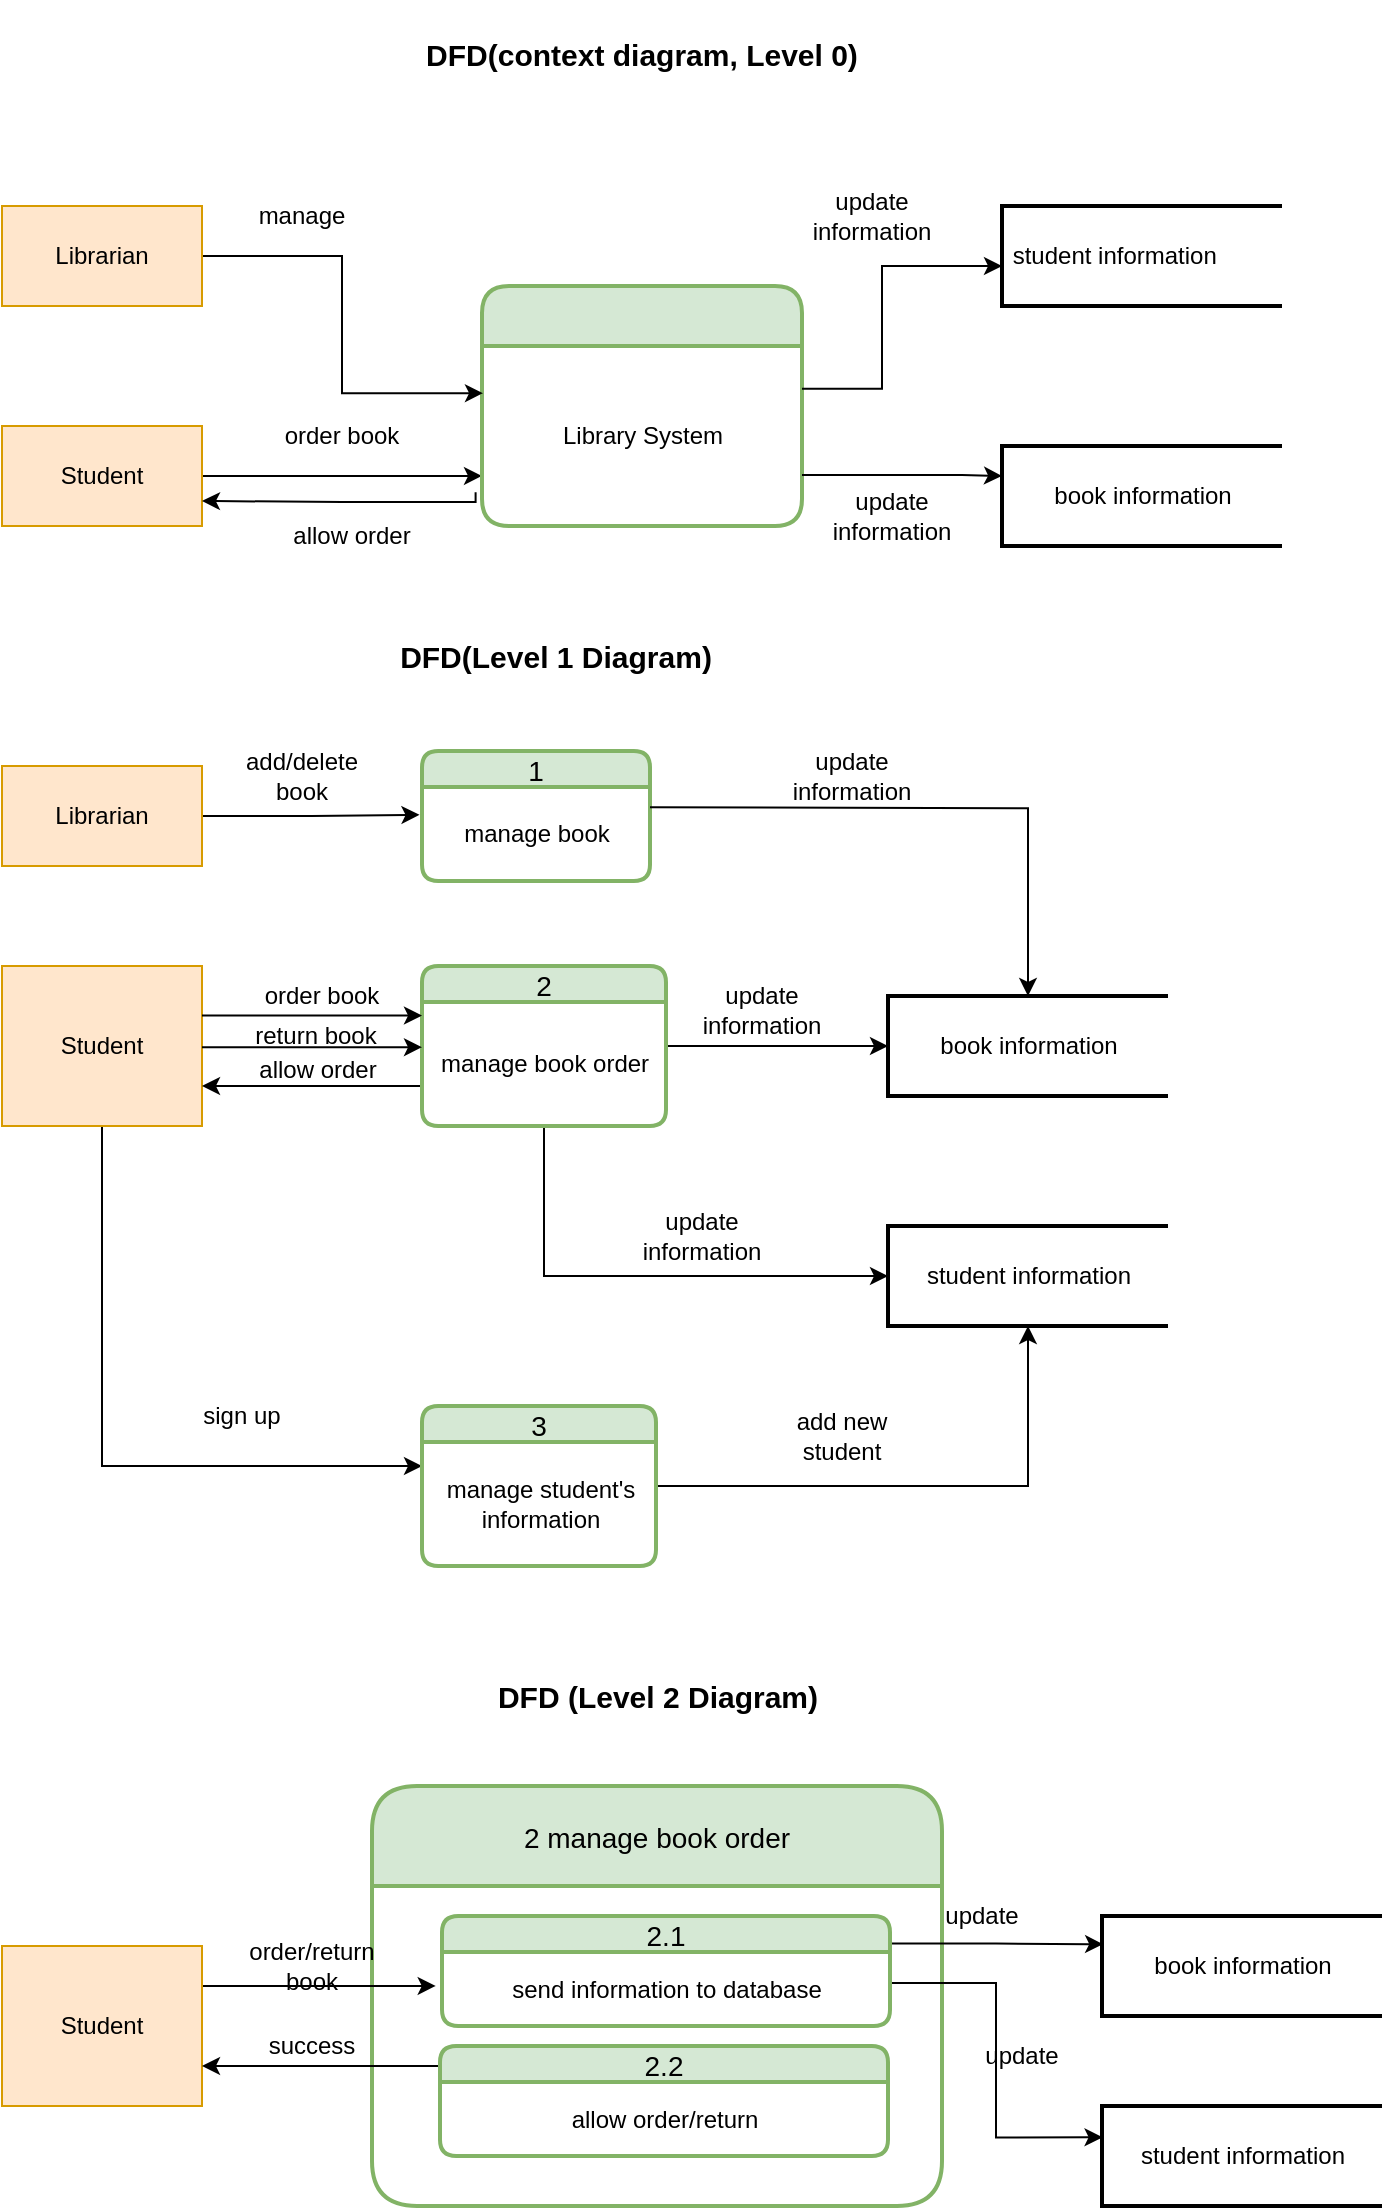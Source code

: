 <mxfile version="20.8.3" type="github">
  <diagram id="PR9pS0y9tIhNkCI7RKdT" name="第 1 页">
    <mxGraphModel dx="2146" dy="920" grid="1" gridSize="10" guides="1" tooltips="1" connect="1" arrows="1" fold="1" page="1" pageScale="1" pageWidth="827" pageHeight="1169" math="0" shadow="0">
      <root>
        <mxCell id="0" />
        <mxCell id="1" parent="0" />
        <mxCell id="kZfyNyiyons217a6snOg-15" style="edgeStyle=orthogonalEdgeStyle;rounded=0;orthogonalLoop=1;jettySize=auto;html=1;exitX=1;exitY=0.5;exitDx=0;exitDy=0;entryX=0;entryY=0.722;entryDx=0;entryDy=0;entryPerimeter=0;" edge="1" parent="1" source="kZfyNyiyons217a6snOg-1" target="kZfyNyiyons217a6snOg-9">
          <mxGeometry relative="1" as="geometry" />
        </mxCell>
        <mxCell id="kZfyNyiyons217a6snOg-1" value="Student" style="rounded=0;whiteSpace=wrap;html=1;fillColor=#ffe6cc;strokeColor=#d79b00;" vertex="1" parent="1">
          <mxGeometry x="90" y="340" width="100" height="50" as="geometry" />
        </mxCell>
        <mxCell id="kZfyNyiyons217a6snOg-7" value="" style="swimlane;childLayout=stackLayout;horizontal=1;startSize=30;horizontalStack=0;rounded=1;fontSize=14;fontStyle=0;strokeWidth=2;resizeParent=0;resizeLast=1;shadow=0;dashed=0;align=center;fillColor=#d5e8d4;strokeColor=#82b366;" vertex="1" parent="1">
          <mxGeometry x="330" y="270" width="160" height="120" as="geometry" />
        </mxCell>
        <mxCell id="kZfyNyiyons217a6snOg-9" value="Library System" style="text;html=1;align=center;verticalAlign=middle;resizable=0;points=[];autosize=1;strokeColor=none;fillColor=none;" vertex="1" parent="kZfyNyiyons217a6snOg-7">
          <mxGeometry y="30" width="160" height="90" as="geometry" />
        </mxCell>
        <mxCell id="kZfyNyiyons217a6snOg-14" style="edgeStyle=orthogonalEdgeStyle;rounded=0;orthogonalLoop=1;jettySize=auto;html=1;exitX=1;exitY=0.5;exitDx=0;exitDy=0;entryX=0.003;entryY=0.262;entryDx=0;entryDy=0;entryPerimeter=0;" edge="1" parent="1" source="kZfyNyiyons217a6snOg-10" target="kZfyNyiyons217a6snOg-9">
          <mxGeometry relative="1" as="geometry">
            <Array as="points">
              <mxPoint x="260" y="255" />
              <mxPoint x="260" y="324" />
            </Array>
          </mxGeometry>
        </mxCell>
        <mxCell id="kZfyNyiyons217a6snOg-10" value="Librarian" style="rounded=0;whiteSpace=wrap;html=1;fillColor=#ffe6cc;strokeColor=#d79b00;" vertex="1" parent="1">
          <mxGeometry x="90" y="230" width="100" height="50" as="geometry" />
        </mxCell>
        <mxCell id="kZfyNyiyons217a6snOg-11" value="&lt;div style=&quot;text-align: center;&quot;&gt;&lt;span style=&quot;background-color: initial; white-space: pre;&quot;&gt;	&lt;/span&gt;&lt;span style=&quot;background-color: initial;&quot;&gt;student information&lt;/span&gt;&lt;/div&gt;" style="strokeWidth=2;html=1;shape=mxgraph.flowchart.annotation_1;align=left;pointerEvents=1;" vertex="1" parent="1">
          <mxGeometry x="590" y="230" width="140" height="50" as="geometry" />
        </mxCell>
        <mxCell id="kZfyNyiyons217a6snOg-12" value="&lt;div style=&quot;&quot;&gt;book information&lt;/div&gt;" style="strokeWidth=2;html=1;shape=mxgraph.flowchart.annotation_1;align=center;pointerEvents=1;" vertex="1" parent="1">
          <mxGeometry x="590" y="350" width="140" height="50" as="geometry" />
        </mxCell>
        <mxCell id="kZfyNyiyons217a6snOg-17" style="edgeStyle=orthogonalEdgeStyle;rounded=0;orthogonalLoop=1;jettySize=auto;html=1;exitX=1;exitY=0.5;exitDx=0;exitDy=0;" edge="1" parent="1">
          <mxGeometry relative="1" as="geometry">
            <mxPoint x="490" y="321.4" as="sourcePoint" />
            <mxPoint x="590" y="260" as="targetPoint" />
            <Array as="points">
              <mxPoint x="530" y="321" />
              <mxPoint x="530" y="260" />
              <mxPoint x="580" y="260" />
            </Array>
          </mxGeometry>
        </mxCell>
        <mxCell id="kZfyNyiyons217a6snOg-18" style="edgeStyle=orthogonalEdgeStyle;rounded=0;orthogonalLoop=1;jettySize=auto;html=1;exitX=1;exitY=0.5;exitDx=0;exitDy=0;" edge="1" parent="1">
          <mxGeometry relative="1" as="geometry">
            <mxPoint x="490" y="364.52" as="sourcePoint" />
            <mxPoint x="590" y="365" as="targetPoint" />
            <Array as="points">
              <mxPoint x="570" y="365" />
              <mxPoint x="570" y="365" />
            </Array>
          </mxGeometry>
        </mxCell>
        <mxCell id="kZfyNyiyons217a6snOg-19" value="manage" style="text;strokeColor=none;align=center;fillColor=none;html=1;verticalAlign=middle;whiteSpace=wrap;rounded=0;" vertex="1" parent="1">
          <mxGeometry x="210" y="220" width="60" height="30" as="geometry" />
        </mxCell>
        <mxCell id="kZfyNyiyons217a6snOg-20" value="order book" style="text;strokeColor=none;align=center;fillColor=none;html=1;verticalAlign=middle;whiteSpace=wrap;rounded=0;" vertex="1" parent="1">
          <mxGeometry x="230" y="330" width="60" height="30" as="geometry" />
        </mxCell>
        <mxCell id="kZfyNyiyons217a6snOg-23" style="edgeStyle=orthogonalEdgeStyle;rounded=0;orthogonalLoop=1;jettySize=auto;html=1;exitX=-0.02;exitY=0.813;exitDx=0;exitDy=0;entryX=1;entryY=0.75;entryDx=0;entryDy=0;exitPerimeter=0;" edge="1" parent="1" source="kZfyNyiyons217a6snOg-9" target="kZfyNyiyons217a6snOg-1">
          <mxGeometry relative="1" as="geometry">
            <mxPoint x="190" y="450.02" as="sourcePoint" />
            <mxPoint x="330" y="450" as="targetPoint" />
            <Array as="points">
              <mxPoint x="327" y="378" />
              <mxPoint x="260" y="378" />
            </Array>
          </mxGeometry>
        </mxCell>
        <mxCell id="kZfyNyiyons217a6snOg-24" value="allow order" style="text;strokeColor=none;align=center;fillColor=none;html=1;verticalAlign=middle;whiteSpace=wrap;rounded=0;" vertex="1" parent="1">
          <mxGeometry x="230" y="380" width="70" height="30" as="geometry" />
        </mxCell>
        <mxCell id="kZfyNyiyons217a6snOg-25" value="update information" style="text;strokeColor=none;align=center;fillColor=none;html=1;verticalAlign=middle;whiteSpace=wrap;rounded=0;" vertex="1" parent="1">
          <mxGeometry x="490" y="220" width="70" height="30" as="geometry" />
        </mxCell>
        <mxCell id="kZfyNyiyons217a6snOg-26" value="update information" style="text;strokeColor=none;align=center;fillColor=none;html=1;verticalAlign=middle;whiteSpace=wrap;rounded=0;" vertex="1" parent="1">
          <mxGeometry x="500" y="370" width="70" height="30" as="geometry" />
        </mxCell>
        <mxCell id="kZfyNyiyons217a6snOg-27" value="&lt;font style=&quot;font-size: 15px;&quot;&gt;&lt;b&gt;&lt;br&gt;DFD(context diagram, Level 0)&lt;br&gt;&lt;/b&gt;&lt;/font&gt;" style="text;strokeColor=none;align=center;fillColor=none;html=1;verticalAlign=middle;whiteSpace=wrap;rounded=0;" vertex="1" parent="1">
          <mxGeometry x="287" y="130" width="246" height="30" as="geometry" />
        </mxCell>
        <mxCell id="kZfyNyiyons217a6snOg-33" style="edgeStyle=orthogonalEdgeStyle;rounded=0;orthogonalLoop=1;jettySize=auto;html=1;exitX=1;exitY=0.5;exitDx=0;exitDy=0;entryX=-0.011;entryY=0.296;entryDx=0;entryDy=0;entryPerimeter=0;fontSize=15;" edge="1" parent="1" source="kZfyNyiyons217a6snOg-28" target="kZfyNyiyons217a6snOg-31">
          <mxGeometry relative="1" as="geometry" />
        </mxCell>
        <mxCell id="kZfyNyiyons217a6snOg-28" value="Librarian" style="rounded=0;whiteSpace=wrap;html=1;fillColor=#ffe6cc;strokeColor=#d79b00;" vertex="1" parent="1">
          <mxGeometry x="90" y="510" width="100" height="50" as="geometry" />
        </mxCell>
        <mxCell id="kZfyNyiyons217a6snOg-30" value="1" style="swimlane;childLayout=stackLayout;horizontal=1;startSize=18;horizontalStack=0;rounded=1;fontSize=14;fontStyle=0;strokeWidth=2;resizeParent=0;resizeLast=1;shadow=0;dashed=0;align=center;fillColor=#d5e8d4;strokeColor=#82b366;" vertex="1" parent="1">
          <mxGeometry x="300" y="502.5" width="114" height="65" as="geometry">
            <mxRectangle x="314" y="502.5" width="50" height="30" as="alternateBounds" />
          </mxGeometry>
        </mxCell>
        <mxCell id="kZfyNyiyons217a6snOg-31" value="manage book" style="text;html=1;align=center;verticalAlign=middle;resizable=0;points=[];autosize=1;strokeColor=none;fillColor=none;" vertex="1" parent="kZfyNyiyons217a6snOg-30">
          <mxGeometry y="18" width="114" height="47" as="geometry" />
        </mxCell>
        <mxCell id="kZfyNyiyons217a6snOg-32" value="&lt;div style=&quot;&quot;&gt;book information&lt;/div&gt;" style="strokeWidth=2;html=1;shape=mxgraph.flowchart.annotation_1;align=center;pointerEvents=1;" vertex="1" parent="1">
          <mxGeometry x="533" y="625" width="140" height="50" as="geometry" />
        </mxCell>
        <mxCell id="kZfyNyiyons217a6snOg-34" value="add/delete&lt;br&gt;book" style="text;strokeColor=none;align=center;fillColor=none;html=1;verticalAlign=middle;whiteSpace=wrap;rounded=0;" vertex="1" parent="1">
          <mxGeometry x="205" y="500" width="70" height="30" as="geometry" />
        </mxCell>
        <mxCell id="kZfyNyiyons217a6snOg-35" style="edgeStyle=orthogonalEdgeStyle;rounded=0;orthogonalLoop=1;jettySize=auto;html=1;exitX=1;exitY=0.5;exitDx=0;exitDy=0;fontSize=15;" edge="1" parent="1" target="kZfyNyiyons217a6snOg-32">
          <mxGeometry relative="1" as="geometry">
            <mxPoint x="414" y="530.59" as="sourcePoint" />
            <mxPoint x="522.746" y="530.002" as="targetPoint" />
          </mxGeometry>
        </mxCell>
        <mxCell id="kZfyNyiyons217a6snOg-36" value="update information" style="text;strokeColor=none;align=center;fillColor=none;html=1;verticalAlign=middle;whiteSpace=wrap;rounded=0;" vertex="1" parent="1">
          <mxGeometry x="480" y="500" width="70" height="30" as="geometry" />
        </mxCell>
        <mxCell id="kZfyNyiyons217a6snOg-57" style="edgeStyle=orthogonalEdgeStyle;rounded=0;orthogonalLoop=1;jettySize=auto;html=1;exitX=0.5;exitY=1;exitDx=0;exitDy=0;fontSize=15;" edge="1" parent="1" source="kZfyNyiyons217a6snOg-37">
          <mxGeometry relative="1" as="geometry">
            <mxPoint x="300" y="860" as="targetPoint" />
            <Array as="points">
              <mxPoint x="140" y="860" />
            </Array>
          </mxGeometry>
        </mxCell>
        <mxCell id="kZfyNyiyons217a6snOg-37" value="Student" style="rounded=0;whiteSpace=wrap;html=1;fillColor=#ffe6cc;strokeColor=#d79b00;" vertex="1" parent="1">
          <mxGeometry x="90" y="610" width="100" height="80" as="geometry" />
        </mxCell>
        <mxCell id="kZfyNyiyons217a6snOg-46" style="edgeStyle=orthogonalEdgeStyle;rounded=0;orthogonalLoop=1;jettySize=auto;html=1;exitX=0;exitY=0.75;exitDx=0;exitDy=0;entryX=1;entryY=0.75;entryDx=0;entryDy=0;fontSize=15;" edge="1" parent="1" source="kZfyNyiyons217a6snOg-39" target="kZfyNyiyons217a6snOg-37">
          <mxGeometry relative="1" as="geometry" />
        </mxCell>
        <mxCell id="kZfyNyiyons217a6snOg-52" style="edgeStyle=orthogonalEdgeStyle;rounded=0;orthogonalLoop=1;jettySize=auto;html=1;exitX=1;exitY=0.5;exitDx=0;exitDy=0;fontSize=15;" edge="1" parent="1" source="kZfyNyiyons217a6snOg-39" target="kZfyNyiyons217a6snOg-32">
          <mxGeometry relative="1" as="geometry" />
        </mxCell>
        <mxCell id="kZfyNyiyons217a6snOg-55" style="edgeStyle=orthogonalEdgeStyle;rounded=0;orthogonalLoop=1;jettySize=auto;html=1;exitX=0.5;exitY=1;exitDx=0;exitDy=0;fontSize=15;entryX=0;entryY=0.5;entryDx=0;entryDy=0;entryPerimeter=0;" edge="1" parent="1" source="kZfyNyiyons217a6snOg-39" target="kZfyNyiyons217a6snOg-54">
          <mxGeometry relative="1" as="geometry">
            <mxPoint x="357" y="790" as="targetPoint" />
          </mxGeometry>
        </mxCell>
        <mxCell id="kZfyNyiyons217a6snOg-39" value="2" style="swimlane;childLayout=stackLayout;horizontal=1;startSize=18;horizontalStack=0;rounded=1;fontSize=14;fontStyle=0;strokeWidth=2;resizeParent=0;resizeLast=1;shadow=0;dashed=0;align=center;fillColor=#d5e8d4;strokeColor=#82b366;" vertex="1" parent="1">
          <mxGeometry x="300" y="610" width="122" height="80" as="geometry">
            <mxRectangle x="314" y="502.5" width="50" height="30" as="alternateBounds" />
          </mxGeometry>
        </mxCell>
        <mxCell id="kZfyNyiyons217a6snOg-40" value="manage book order" style="text;html=1;align=center;verticalAlign=middle;resizable=0;points=[];autosize=1;strokeColor=none;fillColor=none;" vertex="1" parent="kZfyNyiyons217a6snOg-39">
          <mxGeometry y="18" width="122" height="62" as="geometry" />
        </mxCell>
        <mxCell id="kZfyNyiyons217a6snOg-43" style="edgeStyle=orthogonalEdgeStyle;rounded=0;orthogonalLoop=1;jettySize=auto;html=1;exitX=1;exitY=0.5;exitDx=0;exitDy=0;fontSize=15;" edge="1" parent="1" target="kZfyNyiyons217a6snOg-40">
          <mxGeometry relative="1" as="geometry">
            <mxPoint x="190" y="650.61" as="sourcePoint" />
            <mxPoint x="299.544" y="650.002" as="targetPoint" />
            <Array as="points">
              <mxPoint x="260" y="650" />
              <mxPoint x="260" y="650" />
            </Array>
          </mxGeometry>
        </mxCell>
        <mxCell id="kZfyNyiyons217a6snOg-45" style="edgeStyle=orthogonalEdgeStyle;rounded=0;orthogonalLoop=1;jettySize=auto;html=1;exitX=1;exitY=0.5;exitDx=0;exitDy=0;fontSize=15;" edge="1" parent="1">
          <mxGeometry relative="1" as="geometry">
            <mxPoint x="190" y="634.76" as="sourcePoint" />
            <mxPoint x="300" y="634.769" as="targetPoint" />
            <Array as="points">
              <mxPoint x="270" y="634.15" />
              <mxPoint x="270" y="634.15" />
            </Array>
          </mxGeometry>
        </mxCell>
        <mxCell id="kZfyNyiyons217a6snOg-47" value="order book" style="text;strokeColor=none;align=center;fillColor=none;html=1;verticalAlign=middle;whiteSpace=wrap;rounded=0;" vertex="1" parent="1">
          <mxGeometry x="210" y="610" width="80" height="30" as="geometry" />
        </mxCell>
        <mxCell id="kZfyNyiyons217a6snOg-48" value="return book" style="text;strokeColor=none;align=center;fillColor=none;html=1;verticalAlign=middle;whiteSpace=wrap;rounded=0;" vertex="1" parent="1">
          <mxGeometry x="207" y="630" width="80" height="30" as="geometry" />
        </mxCell>
        <mxCell id="kZfyNyiyons217a6snOg-49" value="allow order" style="text;strokeColor=none;align=center;fillColor=none;html=1;verticalAlign=middle;whiteSpace=wrap;rounded=0;" vertex="1" parent="1">
          <mxGeometry x="208" y="647" width="80" height="30" as="geometry" />
        </mxCell>
        <mxCell id="kZfyNyiyons217a6snOg-53" value="update information" style="text;strokeColor=none;align=center;fillColor=none;html=1;verticalAlign=middle;whiteSpace=wrap;rounded=0;" vertex="1" parent="1">
          <mxGeometry x="430" y="617" width="80" height="30" as="geometry" />
        </mxCell>
        <mxCell id="kZfyNyiyons217a6snOg-54" value="&lt;div style=&quot;&quot;&gt;student information&lt;/div&gt;" style="strokeWidth=2;html=1;shape=mxgraph.flowchart.annotation_1;align=center;pointerEvents=1;" vertex="1" parent="1">
          <mxGeometry x="533" y="740" width="140" height="50" as="geometry" />
        </mxCell>
        <mxCell id="kZfyNyiyons217a6snOg-56" value="update information" style="text;strokeColor=none;align=center;fillColor=none;html=1;verticalAlign=middle;whiteSpace=wrap;rounded=0;" vertex="1" parent="1">
          <mxGeometry x="400" y="730" width="80" height="30" as="geometry" />
        </mxCell>
        <mxCell id="kZfyNyiyons217a6snOg-61" style="edgeStyle=orthogonalEdgeStyle;rounded=0;orthogonalLoop=1;jettySize=auto;html=1;exitX=1;exitY=0.5;exitDx=0;exitDy=0;entryX=0.5;entryY=1;entryDx=0;entryDy=0;entryPerimeter=0;fontSize=15;" edge="1" parent="1" source="kZfyNyiyons217a6snOg-58" target="kZfyNyiyons217a6snOg-54">
          <mxGeometry relative="1" as="geometry" />
        </mxCell>
        <mxCell id="kZfyNyiyons217a6snOg-58" value="3" style="swimlane;childLayout=stackLayout;horizontal=1;startSize=18;horizontalStack=0;rounded=1;fontSize=14;fontStyle=0;strokeWidth=2;resizeParent=0;resizeLast=1;shadow=0;dashed=0;align=center;fillColor=#d5e8d4;strokeColor=#82b366;" vertex="1" parent="1">
          <mxGeometry x="300" y="830" width="117" height="80" as="geometry">
            <mxRectangle x="314" y="502.5" width="50" height="30" as="alternateBounds" />
          </mxGeometry>
        </mxCell>
        <mxCell id="kZfyNyiyons217a6snOg-59" value="manage student&#39;s&lt;br&gt;information" style="text;html=1;align=center;verticalAlign=middle;resizable=0;points=[];autosize=1;strokeColor=none;fillColor=none;" vertex="1" parent="kZfyNyiyons217a6snOg-58">
          <mxGeometry y="18" width="117" height="62" as="geometry" />
        </mxCell>
        <mxCell id="kZfyNyiyons217a6snOg-60" value="sign up" style="text;strokeColor=none;align=center;fillColor=none;html=1;verticalAlign=middle;whiteSpace=wrap;rounded=0;" vertex="1" parent="1">
          <mxGeometry x="170" y="820" width="80" height="30" as="geometry" />
        </mxCell>
        <mxCell id="kZfyNyiyons217a6snOg-62" value="add new student" style="text;strokeColor=none;align=center;fillColor=none;html=1;verticalAlign=middle;whiteSpace=wrap;rounded=0;" vertex="1" parent="1">
          <mxGeometry x="470" y="830" width="80" height="30" as="geometry" />
        </mxCell>
        <mxCell id="kZfyNyiyons217a6snOg-63" value="&lt;font style=&quot;font-size: 15px;&quot;&gt;&lt;b&gt;DFD(Level 1 Diagram)&lt;br&gt;&lt;/b&gt;&lt;/font&gt;" style="text;strokeColor=none;align=center;fillColor=none;html=1;verticalAlign=middle;whiteSpace=wrap;rounded=0;" vertex="1" parent="1">
          <mxGeometry x="244" y="440" width="246" height="30" as="geometry" />
        </mxCell>
        <mxCell id="kZfyNyiyons217a6snOg-65" value="2 manage book order" style="swimlane;childLayout=stackLayout;horizontal=1;startSize=50;horizontalStack=0;rounded=1;fontSize=14;fontStyle=0;strokeWidth=2;resizeParent=0;resizeLast=1;shadow=0;dashed=0;align=center;fillColor=#d5e8d4;strokeColor=#82b366;" vertex="1" parent="1">
          <mxGeometry x="275" y="1020" width="285" height="210" as="geometry">
            <mxRectangle x="314" y="502.5" width="50" height="30" as="alternateBounds" />
          </mxGeometry>
        </mxCell>
        <mxCell id="kZfyNyiyons217a6snOg-73" style="edgeStyle=orthogonalEdgeStyle;rounded=0;orthogonalLoop=1;jettySize=auto;html=1;exitX=1;exitY=0.25;exitDx=0;exitDy=0;entryX=-0.014;entryY=0.459;entryDx=0;entryDy=0;entryPerimeter=0;fontSize=15;" edge="1" parent="1" source="kZfyNyiyons217a6snOg-67" target="kZfyNyiyons217a6snOg-72">
          <mxGeometry relative="1" as="geometry" />
        </mxCell>
        <mxCell id="kZfyNyiyons217a6snOg-67" value="Student" style="rounded=0;whiteSpace=wrap;html=1;fillColor=#ffe6cc;strokeColor=#d79b00;" vertex="1" parent="1">
          <mxGeometry x="90" y="1100" width="100" height="80" as="geometry" />
        </mxCell>
        <mxCell id="kZfyNyiyons217a6snOg-68" value="&lt;div style=&quot;&quot;&gt;book information&lt;/div&gt;" style="strokeWidth=2;html=1;shape=mxgraph.flowchart.annotation_1;align=center;pointerEvents=1;" vertex="1" parent="1">
          <mxGeometry x="640" y="1085" width="140" height="50" as="geometry" />
        </mxCell>
        <mxCell id="kZfyNyiyons217a6snOg-69" value="&lt;div style=&quot;&quot;&gt;student information&lt;/div&gt;" style="strokeWidth=2;html=1;shape=mxgraph.flowchart.annotation_1;align=center;pointerEvents=1;" vertex="1" parent="1">
          <mxGeometry x="640" y="1180" width="140" height="50" as="geometry" />
        </mxCell>
        <mxCell id="kZfyNyiyons217a6snOg-76" style="edgeStyle=orthogonalEdgeStyle;rounded=0;orthogonalLoop=1;jettySize=auto;html=1;exitX=1.001;exitY=0.42;exitDx=0;exitDy=0;entryX=0.002;entryY=0.313;entryDx=0;entryDy=0;entryPerimeter=0;fontSize=15;exitPerimeter=0;" edge="1" parent="1" source="kZfyNyiyons217a6snOg-72" target="kZfyNyiyons217a6snOg-69">
          <mxGeometry relative="1" as="geometry">
            <Array as="points">
              <mxPoint x="587" y="1118" />
              <mxPoint x="587" y="1196" />
            </Array>
          </mxGeometry>
        </mxCell>
        <mxCell id="kZfyNyiyons217a6snOg-80" style="edgeStyle=orthogonalEdgeStyle;rounded=0;orthogonalLoop=1;jettySize=auto;html=1;exitX=1;exitY=0.25;exitDx=0;exitDy=0;entryX=0.004;entryY=0.282;entryDx=0;entryDy=0;entryPerimeter=0;fontSize=15;" edge="1" parent="1" source="kZfyNyiyons217a6snOg-71" target="kZfyNyiyons217a6snOg-68">
          <mxGeometry relative="1" as="geometry" />
        </mxCell>
        <mxCell id="kZfyNyiyons217a6snOg-71" value="2.1" style="swimlane;childLayout=stackLayout;horizontal=1;startSize=18;horizontalStack=0;rounded=1;fontSize=14;fontStyle=0;strokeWidth=2;resizeParent=0;resizeLast=1;shadow=0;dashed=0;align=center;fillColor=#d5e8d4;strokeColor=#82b366;" vertex="1" parent="1">
          <mxGeometry x="310" y="1085" width="224" height="55" as="geometry">
            <mxRectangle x="314" y="502.5" width="50" height="30" as="alternateBounds" />
          </mxGeometry>
        </mxCell>
        <mxCell id="kZfyNyiyons217a6snOg-72" value="send information to database" style="text;html=1;align=center;verticalAlign=middle;resizable=0;points=[];autosize=1;strokeColor=none;fillColor=none;" vertex="1" parent="kZfyNyiyons217a6snOg-71">
          <mxGeometry y="18" width="224" height="37" as="geometry" />
        </mxCell>
        <mxCell id="kZfyNyiyons217a6snOg-75" value="order/return book" style="text;strokeColor=none;align=center;fillColor=none;html=1;verticalAlign=middle;whiteSpace=wrap;rounded=0;" vertex="1" parent="1">
          <mxGeometry x="200" y="1095" width="90" height="30" as="geometry" />
        </mxCell>
        <mxCell id="kZfyNyiyons217a6snOg-77" value="update" style="text;strokeColor=none;align=center;fillColor=none;html=1;verticalAlign=middle;whiteSpace=wrap;rounded=0;" vertex="1" parent="1">
          <mxGeometry x="540" y="1070" width="80" height="30" as="geometry" />
        </mxCell>
        <mxCell id="kZfyNyiyons217a6snOg-78" value="update" style="text;strokeColor=none;align=center;fillColor=none;html=1;verticalAlign=middle;whiteSpace=wrap;rounded=0;" vertex="1" parent="1">
          <mxGeometry x="560" y="1140" width="80" height="30" as="geometry" />
        </mxCell>
        <mxCell id="kZfyNyiyons217a6snOg-88" style="edgeStyle=orthogonalEdgeStyle;rounded=0;orthogonalLoop=1;jettySize=auto;html=1;exitX=0;exitY=0.5;exitDx=0;exitDy=0;entryX=1;entryY=0.75;entryDx=0;entryDy=0;fontSize=15;" edge="1" parent="1" source="kZfyNyiyons217a6snOg-82" target="kZfyNyiyons217a6snOg-67">
          <mxGeometry relative="1" as="geometry">
            <Array as="points">
              <mxPoint x="309" y="1160" />
            </Array>
          </mxGeometry>
        </mxCell>
        <mxCell id="kZfyNyiyons217a6snOg-82" value="2.2" style="swimlane;childLayout=stackLayout;horizontal=1;startSize=18;horizontalStack=0;rounded=1;fontSize=14;fontStyle=0;strokeWidth=2;resizeParent=0;resizeLast=1;shadow=0;dashed=0;align=center;fillColor=#d5e8d4;strokeColor=#82b366;" vertex="1" parent="1">
          <mxGeometry x="309" y="1150" width="224" height="55" as="geometry">
            <mxRectangle x="314" y="502.5" width="50" height="30" as="alternateBounds" />
          </mxGeometry>
        </mxCell>
        <mxCell id="kZfyNyiyons217a6snOg-83" value="allow order/return" style="text;html=1;align=center;verticalAlign=middle;resizable=0;points=[];autosize=1;strokeColor=none;fillColor=none;" vertex="1" parent="kZfyNyiyons217a6snOg-82">
          <mxGeometry y="18" width="224" height="37" as="geometry" />
        </mxCell>
        <mxCell id="kZfyNyiyons217a6snOg-89" value="success" style="text;strokeColor=none;align=center;fillColor=none;html=1;verticalAlign=middle;whiteSpace=wrap;rounded=0;" vertex="1" parent="1">
          <mxGeometry x="200" y="1135" width="90" height="30" as="geometry" />
        </mxCell>
        <mxCell id="kZfyNyiyons217a6snOg-90" value="&lt;font style=&quot;font-size: 15px;&quot;&gt;&lt;b&gt;DFD (Level 2 Diagram)&lt;br&gt;&lt;/b&gt;&lt;/font&gt;" style="text;strokeColor=none;align=center;fillColor=none;html=1;verticalAlign=middle;whiteSpace=wrap;rounded=0;" vertex="1" parent="1">
          <mxGeometry x="294.5" y="960" width="246" height="30" as="geometry" />
        </mxCell>
      </root>
    </mxGraphModel>
  </diagram>
</mxfile>
